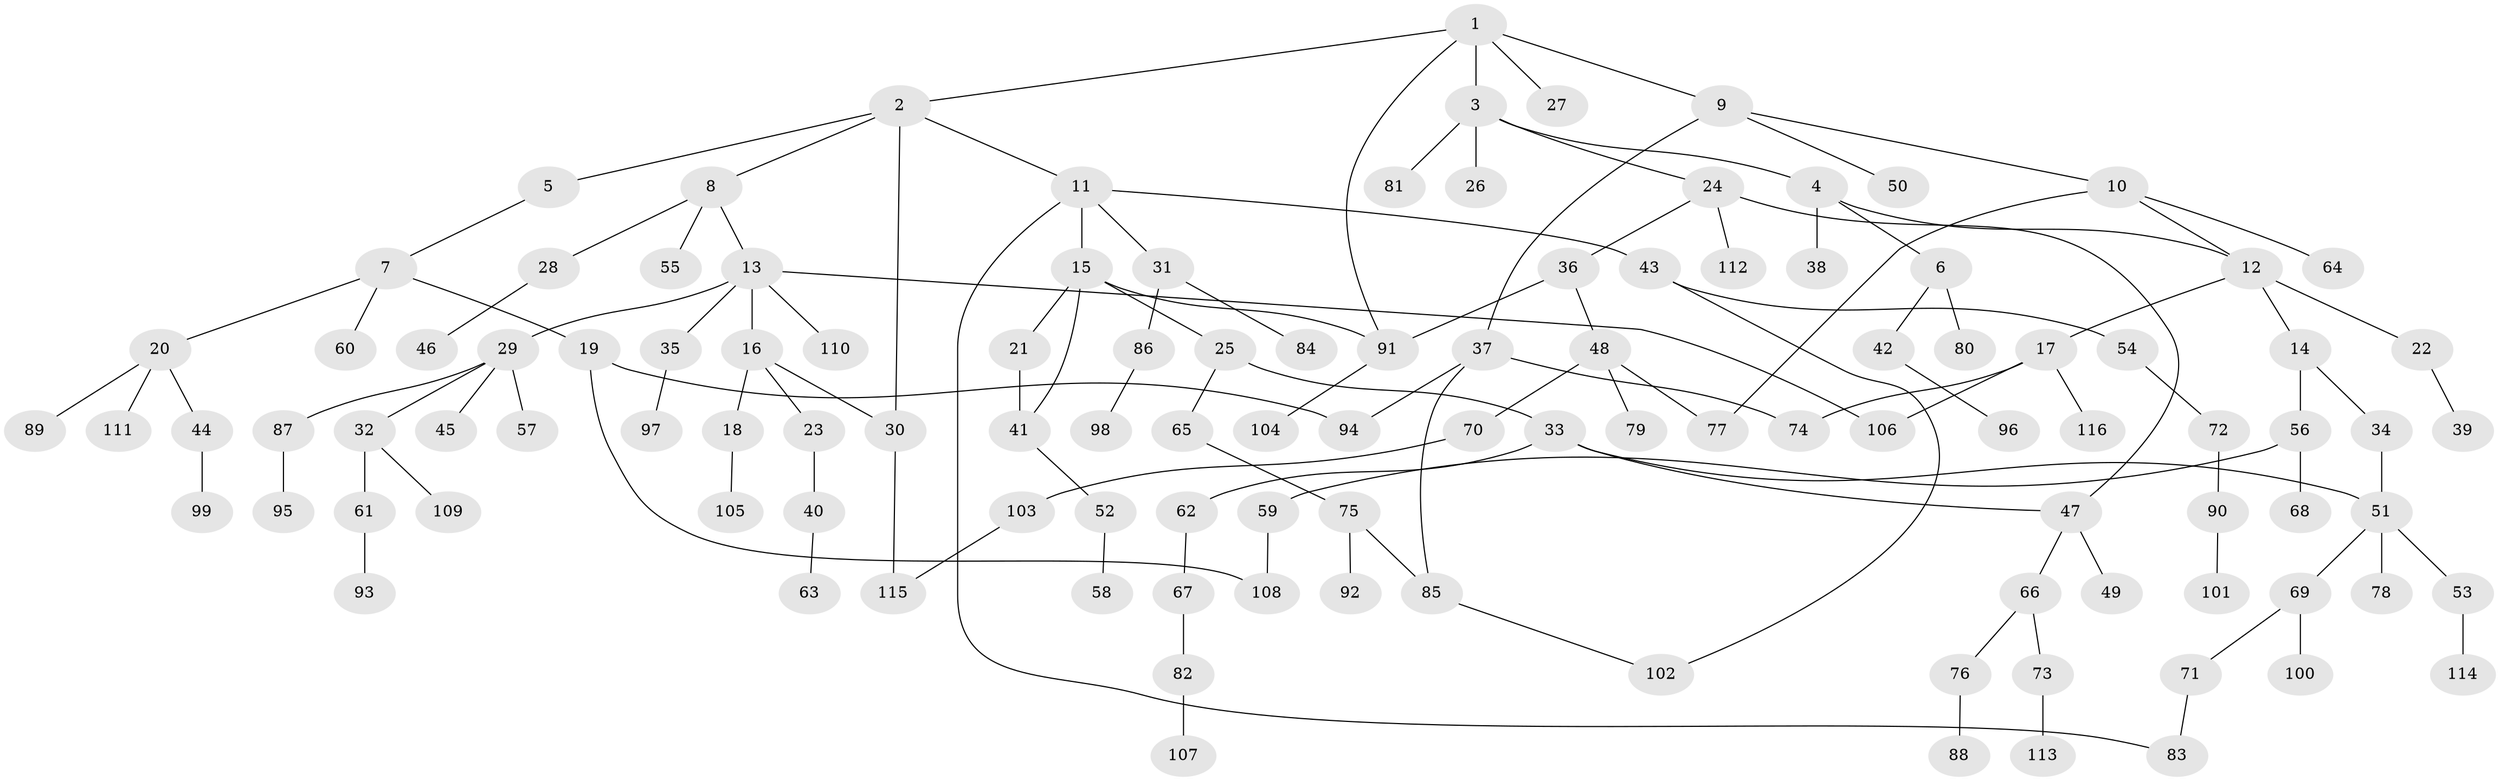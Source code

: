 // coarse degree distribution, {5: 0.014492753623188406, 9: 0.014492753623188406, 4: 0.13043478260869565, 2: 0.2898550724637681, 3: 0.11594202898550725, 7: 0.028985507246376812, 6: 0.014492753623188406, 1: 0.37681159420289856, 8: 0.014492753623188406}
// Generated by graph-tools (version 1.1) at 2025/16/03/04/25 18:16:57]
// undirected, 116 vertices, 131 edges
graph export_dot {
graph [start="1"]
  node [color=gray90,style=filled];
  1;
  2;
  3;
  4;
  5;
  6;
  7;
  8;
  9;
  10;
  11;
  12;
  13;
  14;
  15;
  16;
  17;
  18;
  19;
  20;
  21;
  22;
  23;
  24;
  25;
  26;
  27;
  28;
  29;
  30;
  31;
  32;
  33;
  34;
  35;
  36;
  37;
  38;
  39;
  40;
  41;
  42;
  43;
  44;
  45;
  46;
  47;
  48;
  49;
  50;
  51;
  52;
  53;
  54;
  55;
  56;
  57;
  58;
  59;
  60;
  61;
  62;
  63;
  64;
  65;
  66;
  67;
  68;
  69;
  70;
  71;
  72;
  73;
  74;
  75;
  76;
  77;
  78;
  79;
  80;
  81;
  82;
  83;
  84;
  85;
  86;
  87;
  88;
  89;
  90;
  91;
  92;
  93;
  94;
  95;
  96;
  97;
  98;
  99;
  100;
  101;
  102;
  103;
  104;
  105;
  106;
  107;
  108;
  109;
  110;
  111;
  112;
  113;
  114;
  115;
  116;
  1 -- 2;
  1 -- 3;
  1 -- 9;
  1 -- 27;
  1 -- 91;
  2 -- 5;
  2 -- 8;
  2 -- 11;
  2 -- 30;
  3 -- 4;
  3 -- 24;
  3 -- 26;
  3 -- 81;
  4 -- 6;
  4 -- 12;
  4 -- 38;
  5 -- 7;
  6 -- 42;
  6 -- 80;
  7 -- 19;
  7 -- 20;
  7 -- 60;
  8 -- 13;
  8 -- 28;
  8 -- 55;
  9 -- 10;
  9 -- 37;
  9 -- 50;
  10 -- 64;
  10 -- 77;
  10 -- 12;
  11 -- 15;
  11 -- 31;
  11 -- 43;
  11 -- 83;
  12 -- 14;
  12 -- 17;
  12 -- 22;
  13 -- 16;
  13 -- 29;
  13 -- 35;
  13 -- 110;
  13 -- 106;
  14 -- 34;
  14 -- 56;
  15 -- 21;
  15 -- 25;
  15 -- 91;
  15 -- 41;
  16 -- 18;
  16 -- 23;
  16 -- 30;
  17 -- 74;
  17 -- 106;
  17 -- 116;
  18 -- 105;
  19 -- 94;
  19 -- 108;
  20 -- 44;
  20 -- 89;
  20 -- 111;
  21 -- 41;
  22 -- 39;
  23 -- 40;
  24 -- 36;
  24 -- 47;
  24 -- 112;
  25 -- 33;
  25 -- 65;
  28 -- 46;
  29 -- 32;
  29 -- 45;
  29 -- 57;
  29 -- 87;
  30 -- 115;
  31 -- 84;
  31 -- 86;
  32 -- 61;
  32 -- 109;
  33 -- 62;
  33 -- 51;
  33 -- 47;
  34 -- 51;
  35 -- 97;
  36 -- 48;
  36 -- 91;
  37 -- 85;
  37 -- 94;
  37 -- 74;
  40 -- 63;
  41 -- 52;
  42 -- 96;
  43 -- 54;
  43 -- 102;
  44 -- 99;
  47 -- 49;
  47 -- 66;
  48 -- 70;
  48 -- 79;
  48 -- 77;
  51 -- 53;
  51 -- 69;
  51 -- 78;
  52 -- 58;
  53 -- 114;
  54 -- 72;
  56 -- 59;
  56 -- 68;
  59 -- 108;
  61 -- 93;
  62 -- 67;
  65 -- 75;
  66 -- 73;
  66 -- 76;
  67 -- 82;
  69 -- 71;
  69 -- 100;
  70 -- 103;
  71 -- 83;
  72 -- 90;
  73 -- 113;
  75 -- 85;
  75 -- 92;
  76 -- 88;
  82 -- 107;
  85 -- 102;
  86 -- 98;
  87 -- 95;
  90 -- 101;
  91 -- 104;
  103 -- 115;
}
